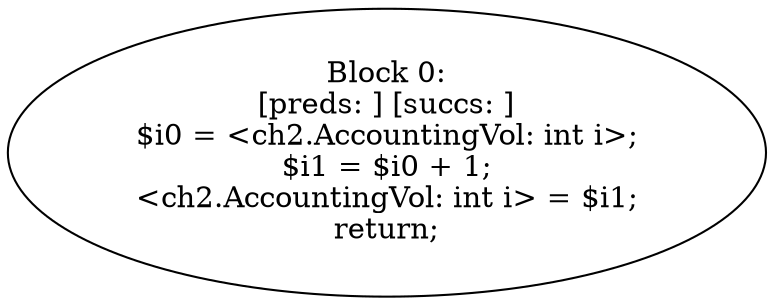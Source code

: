 digraph "unitGraph" {
    "Block 0:
[preds: ] [succs: ]
$i0 = <ch2.AccountingVol: int i>;
$i1 = $i0 + 1;
<ch2.AccountingVol: int i> = $i1;
return;
"
}
